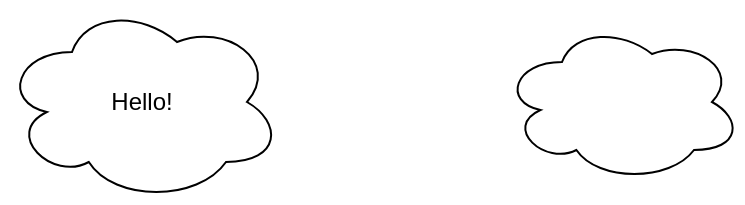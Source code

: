 <mxfile version="28.2.0">
  <diagram name="Page-1" id="vNrk5_IfAp3KALMji0qX">
    <mxGraphModel dx="1042" dy="562" grid="1" gridSize="10" guides="1" tooltips="1" connect="1" arrows="1" fold="1" page="1" pageScale="1" pageWidth="827" pageHeight="1169" math="0" shadow="0">
      <root>
        <mxCell id="0" />
        <mxCell id="1" parent="0" />
        <mxCell id="fhAjO9bXDLuj5ThESHgF-1" value="Hello!" style="ellipse;shape=cloud;whiteSpace=wrap;html=1;" vertex="1" parent="1">
          <mxGeometry x="60" y="40" width="140" height="100" as="geometry" />
        </mxCell>
        <mxCell id="fhAjO9bXDLuj5ThESHgF-2" value="" style="ellipse;shape=cloud;whiteSpace=wrap;html=1;" vertex="1" parent="1">
          <mxGeometry x="310" y="50" width="120" height="80" as="geometry" />
        </mxCell>
      </root>
    </mxGraphModel>
  </diagram>
</mxfile>
